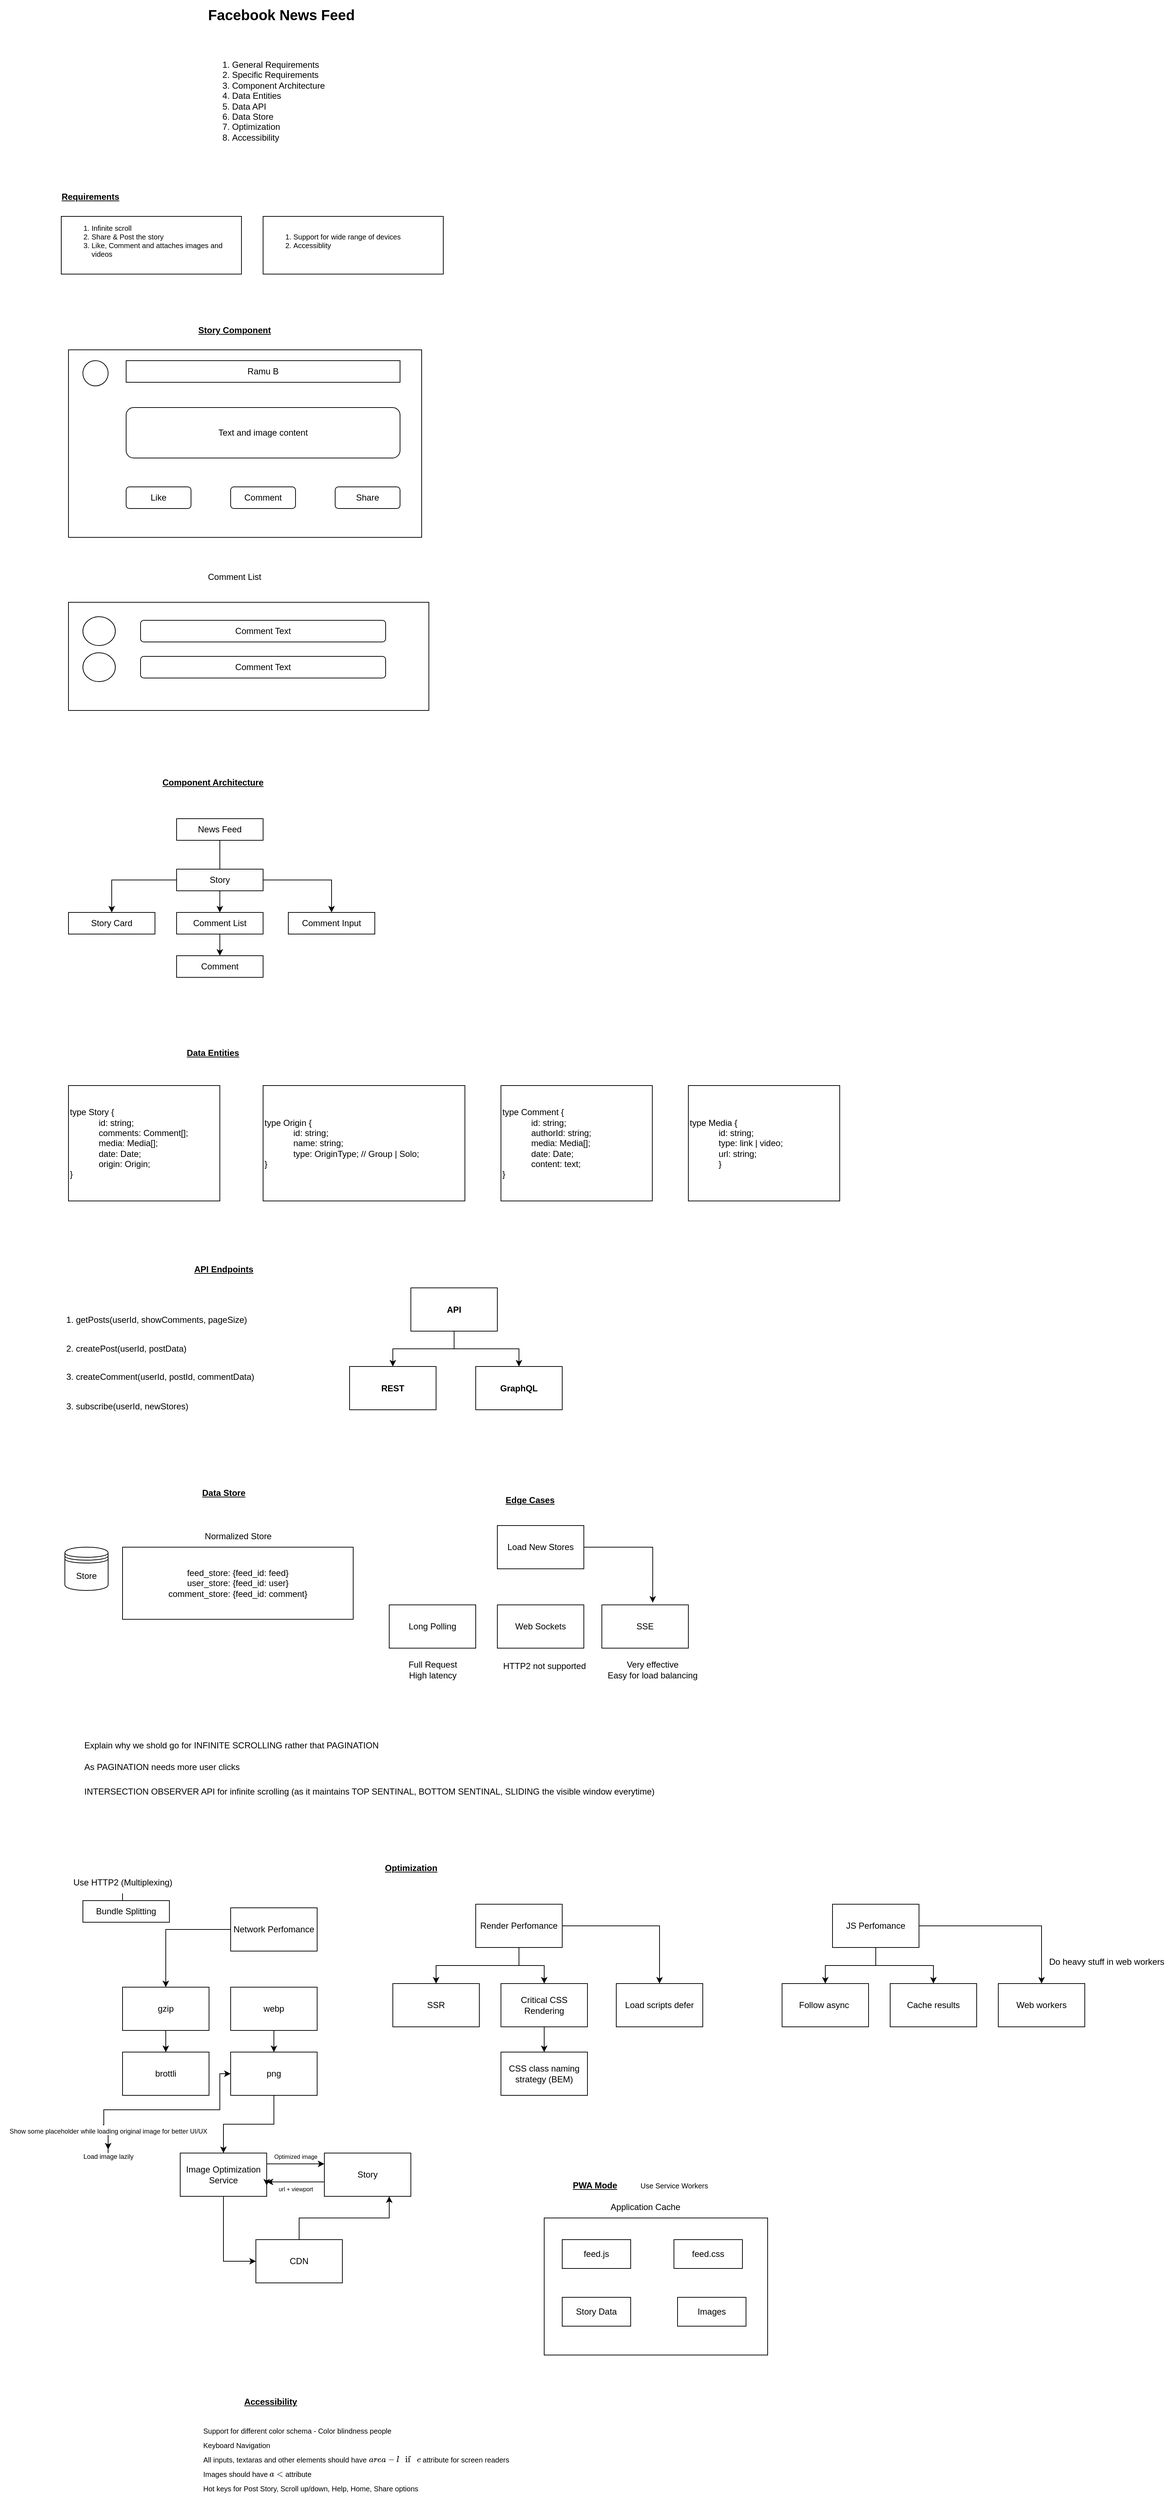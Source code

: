<mxfile version="24.7.6">
  <diagram name="Page-1" id="sGkeYeLTwI-BVsEGscHQ">
    <mxGraphModel dx="1581" dy="462" grid="1" gridSize="10" guides="1" tooltips="1" connect="1" arrows="1" fold="1" page="1" pageScale="1" pageWidth="850" pageHeight="1100" math="0" shadow="0">
      <root>
        <mxCell id="0" />
        <mxCell id="1" parent="0" />
        <mxCell id="mzd9-QrbxVnTwReY6IDV-1" value="Facebook News Feed" style="text;html=1;align=center;verticalAlign=middle;resizable=0;points=[];autosize=1;strokeColor=none;fillColor=none;fontStyle=1;fontSize=20;" parent="1" vertex="1">
          <mxGeometry x="245" y="25" width="220" height="40" as="geometry" />
        </mxCell>
        <mxCell id="tEh3jCyai3d1klcnOZ62-4" value="&lt;ol&gt;&lt;li&gt;General Requirements&lt;/li&gt;&lt;li&gt;Specific Requirements&lt;/li&gt;&lt;li&gt;Component Architecture&lt;/li&gt;&lt;li&gt;Data Entities&lt;/li&gt;&lt;li&gt;Data API&lt;/li&gt;&lt;li&gt;Data Store&lt;/li&gt;&lt;li&gt;Optimization&lt;/li&gt;&lt;li&gt;&lt;span style=&quot;background-color: initial;&quot;&gt;Accessibility&lt;/span&gt;&lt;/li&gt;&lt;/ol&gt;" style="text;html=1;align=left;verticalAlign=middle;resizable=0;points=[];autosize=1;strokeColor=none;fillColor=none;" vertex="1" parent="1">
          <mxGeometry x="245" y="90" width="190" height="150" as="geometry" />
        </mxCell>
        <mxCell id="tEh3jCyai3d1klcnOZ62-6" value="Requirements&lt;div&gt;&lt;br&gt;&lt;/div&gt;" style="text;html=1;align=center;verticalAlign=middle;resizable=0;points=[];autosize=1;strokeColor=none;fillColor=none;fontStyle=5" vertex="1" parent="1">
          <mxGeometry x="40" y="285" width="100" height="40" as="geometry" />
        </mxCell>
        <mxCell id="tEh3jCyai3d1klcnOZ62-7" value="&lt;ol style=&quot;font-size: 10px;&quot;&gt;&lt;li style=&quot;&quot;&gt;&lt;font style=&quot;font-size: 10px;&quot;&gt;Infinite scroll&lt;/font&gt;&lt;/li&gt;&lt;li style=&quot;&quot;&gt;&lt;font style=&quot;font-size: 10px;&quot;&gt;Share &amp;amp; Post the story&lt;/font&gt;&lt;/li&gt;&lt;li style=&quot;&quot;&gt;&lt;font style=&quot;font-size: 10px;&quot;&gt;Like, Comment and attaches images and videos&lt;/font&gt;&lt;/li&gt;&lt;/ol&gt;&lt;div style=&quot;font-size: 10px;&quot;&gt;&lt;br&gt;&lt;/div&gt;" style="rounded=0;whiteSpace=wrap;html=1;align=left;" vertex="1" parent="1">
          <mxGeometry x="50" y="325" width="250" height="80" as="geometry" />
        </mxCell>
        <mxCell id="tEh3jCyai3d1klcnOZ62-8" value="&lt;ol style=&quot;font-size: 10px;&quot;&gt;&lt;li style=&quot;&quot;&gt;&lt;span style=&quot;background-color: initial;&quot;&gt;Support for wide range of devices&lt;/span&gt;&lt;/li&gt;&lt;li style=&quot;&quot;&gt;&lt;span style=&quot;background-color: initial;&quot;&gt;Accessiblity&lt;/span&gt;&lt;/li&gt;&lt;/ol&gt;&lt;div style=&quot;font-size: 10px;&quot;&gt;&lt;br&gt;&lt;/div&gt;" style="rounded=0;whiteSpace=wrap;html=1;align=left;" vertex="1" parent="1">
          <mxGeometry x="330" y="325" width="250" height="80" as="geometry" />
        </mxCell>
        <mxCell id="tEh3jCyai3d1klcnOZ62-9" value="&lt;div&gt;Story Component&lt;/div&gt;&lt;div&gt;&lt;br&gt;&lt;/div&gt;" style="text;html=1;align=center;verticalAlign=middle;resizable=0;points=[];autosize=1;strokeColor=none;fillColor=none;fontStyle=5" vertex="1" parent="1">
          <mxGeometry x="230" y="470" width="120" height="40" as="geometry" />
        </mxCell>
        <mxCell id="tEh3jCyai3d1klcnOZ62-10" value="" style="rounded=0;whiteSpace=wrap;html=1;" vertex="1" parent="1">
          <mxGeometry x="60" y="510" width="490" height="260" as="geometry" />
        </mxCell>
        <mxCell id="tEh3jCyai3d1klcnOZ62-11" value="" style="ellipse;whiteSpace=wrap;html=1;" vertex="1" parent="1">
          <mxGeometry x="80" y="525" width="35" height="35" as="geometry" />
        </mxCell>
        <mxCell id="tEh3jCyai3d1klcnOZ62-12" value="Ramu B" style="rounded=0;whiteSpace=wrap;html=1;" vertex="1" parent="1">
          <mxGeometry x="140" y="525" width="380" height="30" as="geometry" />
        </mxCell>
        <mxCell id="tEh3jCyai3d1klcnOZ62-13" value="Text and image content" style="rounded=1;whiteSpace=wrap;html=1;" vertex="1" parent="1">
          <mxGeometry x="140" y="590" width="380" height="70" as="geometry" />
        </mxCell>
        <mxCell id="tEh3jCyai3d1klcnOZ62-15" value="Like" style="rounded=1;whiteSpace=wrap;html=1;" vertex="1" parent="1">
          <mxGeometry x="140" y="700" width="90" height="30" as="geometry" />
        </mxCell>
        <mxCell id="tEh3jCyai3d1klcnOZ62-16" value="Share" style="rounded=1;whiteSpace=wrap;html=1;" vertex="1" parent="1">
          <mxGeometry x="430" y="700" width="90" height="30" as="geometry" />
        </mxCell>
        <mxCell id="tEh3jCyai3d1klcnOZ62-17" value="Comment" style="rounded=1;whiteSpace=wrap;html=1;" vertex="1" parent="1">
          <mxGeometry x="285" y="700" width="90" height="30" as="geometry" />
        </mxCell>
        <mxCell id="tEh3jCyai3d1klcnOZ62-18" value="" style="rounded=0;whiteSpace=wrap;html=1;" vertex="1" parent="1">
          <mxGeometry x="60" y="860" width="500" height="150" as="geometry" />
        </mxCell>
        <mxCell id="tEh3jCyai3d1klcnOZ62-19" value="Comment List" style="text;html=1;align=center;verticalAlign=middle;resizable=0;points=[];autosize=1;strokeColor=none;fillColor=none;" vertex="1" parent="1">
          <mxGeometry x="240" y="810" width="100" height="30" as="geometry" />
        </mxCell>
        <mxCell id="tEh3jCyai3d1klcnOZ62-20" value="" style="ellipse;whiteSpace=wrap;html=1;" vertex="1" parent="1">
          <mxGeometry x="80" y="880" width="45" height="40" as="geometry" />
        </mxCell>
        <mxCell id="tEh3jCyai3d1klcnOZ62-21" value="Comment Text" style="rounded=1;whiteSpace=wrap;html=1;" vertex="1" parent="1">
          <mxGeometry x="160" y="885" width="340" height="30" as="geometry" />
        </mxCell>
        <mxCell id="tEh3jCyai3d1klcnOZ62-22" value="Comment Text" style="rounded=1;whiteSpace=wrap;html=1;" vertex="1" parent="1">
          <mxGeometry x="160" y="935" width="340" height="30" as="geometry" />
        </mxCell>
        <mxCell id="tEh3jCyai3d1klcnOZ62-23" value="" style="ellipse;whiteSpace=wrap;html=1;" vertex="1" parent="1">
          <mxGeometry x="80" y="930" width="45" height="40" as="geometry" />
        </mxCell>
        <mxCell id="tEh3jCyai3d1klcnOZ62-25" value="&lt;div&gt;Component Architecture&lt;/div&gt;" style="text;html=1;align=center;verticalAlign=middle;resizable=0;points=[];autosize=1;strokeColor=none;fillColor=none;fontStyle=5" vertex="1" parent="1">
          <mxGeometry x="185" y="1095" width="150" height="30" as="geometry" />
        </mxCell>
        <mxCell id="tEh3jCyai3d1klcnOZ62-45" value="" style="edgeStyle=orthogonalEdgeStyle;rounded=0;orthogonalLoop=1;jettySize=auto;html=1;" edge="1" parent="1" source="tEh3jCyai3d1klcnOZ62-26" target="tEh3jCyai3d1klcnOZ62-28">
          <mxGeometry relative="1" as="geometry" />
        </mxCell>
        <mxCell id="tEh3jCyai3d1klcnOZ62-26" value="News Feed" style="whiteSpace=wrap;html=1;" vertex="1" parent="1">
          <mxGeometry x="210" y="1160" width="120" height="30" as="geometry" />
        </mxCell>
        <mxCell id="tEh3jCyai3d1klcnOZ62-43" style="edgeStyle=orthogonalEdgeStyle;rounded=0;orthogonalLoop=1;jettySize=auto;html=1;entryX=0.5;entryY=0;entryDx=0;entryDy=0;" edge="1" parent="1" source="tEh3jCyai3d1klcnOZ62-27" target="tEh3jCyai3d1klcnOZ62-29">
          <mxGeometry relative="1" as="geometry" />
        </mxCell>
        <mxCell id="tEh3jCyai3d1klcnOZ62-44" style="edgeStyle=orthogonalEdgeStyle;rounded=0;orthogonalLoop=1;jettySize=auto;html=1;entryX=0.5;entryY=0;entryDx=0;entryDy=0;" edge="1" parent="1" source="tEh3jCyai3d1klcnOZ62-27" target="tEh3jCyai3d1klcnOZ62-31">
          <mxGeometry relative="1" as="geometry" />
        </mxCell>
        <mxCell id="tEh3jCyai3d1klcnOZ62-27" value="Story" style="whiteSpace=wrap;html=1;" vertex="1" parent="1">
          <mxGeometry x="210" y="1230" width="120" height="30" as="geometry" />
        </mxCell>
        <mxCell id="tEh3jCyai3d1klcnOZ62-36" value="" style="edgeStyle=orthogonalEdgeStyle;rounded=0;orthogonalLoop=1;jettySize=auto;html=1;" edge="1" parent="1" source="tEh3jCyai3d1klcnOZ62-28" target="tEh3jCyai3d1klcnOZ62-32">
          <mxGeometry relative="1" as="geometry" />
        </mxCell>
        <mxCell id="tEh3jCyai3d1klcnOZ62-28" value="Comment List" style="whiteSpace=wrap;html=1;" vertex="1" parent="1">
          <mxGeometry x="210" y="1290" width="120" height="30" as="geometry" />
        </mxCell>
        <mxCell id="tEh3jCyai3d1klcnOZ62-29" value="Comment Input" style="whiteSpace=wrap;html=1;" vertex="1" parent="1">
          <mxGeometry x="365" y="1290" width="120" height="30" as="geometry" />
        </mxCell>
        <mxCell id="tEh3jCyai3d1klcnOZ62-31" value="Story Card" style="whiteSpace=wrap;html=1;" vertex="1" parent="1">
          <mxGeometry x="60" y="1290" width="120" height="30" as="geometry" />
        </mxCell>
        <mxCell id="tEh3jCyai3d1klcnOZ62-32" value="Comment" style="whiteSpace=wrap;html=1;" vertex="1" parent="1">
          <mxGeometry x="210" y="1350" width="120" height="30" as="geometry" />
        </mxCell>
        <mxCell id="tEh3jCyai3d1klcnOZ62-46" value="&lt;div&gt;Data Entities&lt;/div&gt;" style="text;html=1;align=center;verticalAlign=middle;resizable=0;points=[];autosize=1;strokeColor=none;fillColor=none;fontStyle=5" vertex="1" parent="1">
          <mxGeometry x="215" y="1470" width="90" height="30" as="geometry" />
        </mxCell>
        <mxCell id="tEh3jCyai3d1klcnOZ62-51" value="type Story {&lt;blockquote style=&quot;margin: 0 0 0 40px; border: none; padding: 0px;&quot;&gt;&lt;div&gt;id: string;&lt;/div&gt;&lt;div&gt;comments: Comment[];&lt;/div&gt;&lt;div&gt;media: Media[];&lt;/div&gt;&lt;div&gt;date: Date;&lt;/div&gt;&lt;div&gt;origin: Origin;&lt;/div&gt;&lt;/blockquote&gt;&lt;div&gt;}&lt;/div&gt;" style="whiteSpace=wrap;html=1;align=left;" vertex="1" parent="1">
          <mxGeometry x="60" y="1530" width="210" height="160" as="geometry" />
        </mxCell>
        <mxCell id="tEh3jCyai3d1klcnOZ62-52" value="type Origin {&lt;blockquote style=&quot;margin: 0 0 0 40px; border: none; padding: 0px;&quot;&gt;&lt;div&gt;id: string;&lt;/div&gt;&lt;div&gt;name: string;&lt;/div&gt;&lt;div&gt;type: OriginType; // Group | Solo;&lt;/div&gt;&lt;/blockquote&gt;&lt;div&gt;}&lt;/div&gt;" style="whiteSpace=wrap;html=1;align=left;" vertex="1" parent="1">
          <mxGeometry x="330" y="1530" width="280" height="160" as="geometry" />
        </mxCell>
        <mxCell id="tEh3jCyai3d1klcnOZ62-53" value="type Comment {&lt;blockquote style=&quot;margin: 0 0 0 40px; border: none; padding: 0px;&quot;&gt;&lt;div&gt;id: string;&lt;/div&gt;&lt;div&gt;authorId: string;&lt;/div&gt;&lt;div&gt;media: Media[];&lt;/div&gt;&lt;div&gt;date: Date;&lt;/div&gt;&lt;div&gt;content: text;&lt;/div&gt;&lt;/blockquote&gt;&lt;div&gt;}&lt;/div&gt;" style="whiteSpace=wrap;html=1;align=left;" vertex="1" parent="1">
          <mxGeometry x="660" y="1530" width="210" height="160" as="geometry" />
        </mxCell>
        <mxCell id="tEh3jCyai3d1klcnOZ62-54" value="type Media {&lt;blockquote style=&quot;margin: 0 0 0 40px; border: none; padding: 0px;&quot;&gt;&lt;div&gt;id: string;&lt;/div&gt;&lt;div&gt;type: link | video;&lt;/div&gt;&lt;div&gt;url: string;&lt;/div&gt;&lt;div&gt;}&lt;/div&gt;&lt;/blockquote&gt;" style="whiteSpace=wrap;html=1;align=left;" vertex="1" parent="1">
          <mxGeometry x="920" y="1530" width="210" height="160" as="geometry" />
        </mxCell>
        <mxCell id="tEh3jCyai3d1klcnOZ62-55" value="&lt;div&gt;API Endpoints&lt;/div&gt;" style="text;html=1;align=center;verticalAlign=middle;resizable=0;points=[];autosize=1;strokeColor=none;fillColor=none;fontStyle=5" vertex="1" parent="1">
          <mxGeometry x="225" y="1770" width="100" height="30" as="geometry" />
        </mxCell>
        <mxCell id="tEh3jCyai3d1klcnOZ62-56" value="1. getPosts(userId, showComments, pageSize)" style="text;html=1;align=left;verticalAlign=middle;resizable=0;points=[];autosize=1;strokeColor=none;fillColor=none;" vertex="1" parent="1">
          <mxGeometry x="55" y="1840" width="270" height="30" as="geometry" />
        </mxCell>
        <mxCell id="tEh3jCyai3d1klcnOZ62-58" value="2. createPost(userId, postData)" style="text;html=1;align=left;verticalAlign=middle;resizable=0;points=[];autosize=1;strokeColor=none;fillColor=none;" vertex="1" parent="1">
          <mxGeometry x="55" y="1880" width="190" height="30" as="geometry" />
        </mxCell>
        <mxCell id="tEh3jCyai3d1klcnOZ62-59" value="3. createComment(userId, postId, commentData)" style="text;html=1;align=left;verticalAlign=middle;resizable=0;points=[];autosize=1;strokeColor=none;fillColor=none;" vertex="1" parent="1">
          <mxGeometry x="55" y="1919" width="280" height="30" as="geometry" />
        </mxCell>
        <mxCell id="tEh3jCyai3d1klcnOZ62-63" value="" style="edgeStyle=orthogonalEdgeStyle;rounded=0;orthogonalLoop=1;jettySize=auto;html=1;" edge="1" parent="1" source="tEh3jCyai3d1klcnOZ62-60" target="tEh3jCyai3d1klcnOZ62-61">
          <mxGeometry relative="1" as="geometry" />
        </mxCell>
        <mxCell id="tEh3jCyai3d1klcnOZ62-64" style="edgeStyle=orthogonalEdgeStyle;rounded=0;orthogonalLoop=1;jettySize=auto;html=1;" edge="1" parent="1" source="tEh3jCyai3d1klcnOZ62-60" target="tEh3jCyai3d1klcnOZ62-62">
          <mxGeometry relative="1" as="geometry" />
        </mxCell>
        <mxCell id="tEh3jCyai3d1klcnOZ62-60" value="&lt;b&gt;API&lt;/b&gt;" style="whiteSpace=wrap;html=1;" vertex="1" parent="1">
          <mxGeometry x="535" y="1810.5" width="120" height="60" as="geometry" />
        </mxCell>
        <mxCell id="tEh3jCyai3d1klcnOZ62-61" value="&lt;b&gt;REST&lt;/b&gt;" style="whiteSpace=wrap;html=1;" vertex="1" parent="1">
          <mxGeometry x="450" y="1919.5" width="120" height="60" as="geometry" />
        </mxCell>
        <mxCell id="tEh3jCyai3d1klcnOZ62-62" value="&lt;b&gt;GraphQL&lt;/b&gt;" style="whiteSpace=wrap;html=1;" vertex="1" parent="1">
          <mxGeometry x="625" y="1919.5" width="120" height="60" as="geometry" />
        </mxCell>
        <mxCell id="tEh3jCyai3d1klcnOZ62-65" value="&lt;div&gt;Data Store&lt;/div&gt;" style="text;html=1;align=center;verticalAlign=middle;resizable=0;points=[];autosize=1;strokeColor=none;fillColor=none;fontStyle=5" vertex="1" parent="1">
          <mxGeometry x="235" y="2080" width="80" height="30" as="geometry" />
        </mxCell>
        <mxCell id="tEh3jCyai3d1klcnOZ62-66" value="Store" style="shape=datastore;whiteSpace=wrap;html=1;" vertex="1" parent="1">
          <mxGeometry x="55" y="2170" width="60" height="60" as="geometry" />
        </mxCell>
        <mxCell id="tEh3jCyai3d1klcnOZ62-67" value="feed_store: {feed_id: feed}&lt;div&gt;user_store: {feed_id: user}&lt;br&gt;&lt;/div&gt;&lt;div&gt;comment_store: {feed_id: comment}&lt;br&gt;&lt;/div&gt;" style="whiteSpace=wrap;html=1;" vertex="1" parent="1">
          <mxGeometry x="135" y="2170" width="320" height="100" as="geometry" />
        </mxCell>
        <mxCell id="tEh3jCyai3d1klcnOZ62-68" value="Normalized Store" style="text;html=1;align=center;verticalAlign=middle;resizable=0;points=[];autosize=1;strokeColor=none;fillColor=none;" vertex="1" parent="1">
          <mxGeometry x="235" y="2140" width="120" height="30" as="geometry" />
        </mxCell>
        <mxCell id="tEh3jCyai3d1klcnOZ62-69" value="&lt;div&gt;Edge Cases&lt;/div&gt;" style="text;html=1;align=center;verticalAlign=middle;resizable=0;points=[];autosize=1;strokeColor=none;fillColor=none;fontStyle=5" vertex="1" parent="1">
          <mxGeometry x="655" y="2090" width="90" height="30" as="geometry" />
        </mxCell>
        <mxCell id="tEh3jCyai3d1klcnOZ62-70" value="Load New Stores" style="whiteSpace=wrap;html=1;" vertex="1" parent="1">
          <mxGeometry x="655" y="2140" width="120" height="60" as="geometry" />
        </mxCell>
        <mxCell id="tEh3jCyai3d1klcnOZ62-71" value="Long Polling" style="whiteSpace=wrap;html=1;" vertex="1" parent="1">
          <mxGeometry x="505" y="2250" width="120" height="60" as="geometry" />
        </mxCell>
        <mxCell id="tEh3jCyai3d1klcnOZ62-72" value="Web Sockets" style="whiteSpace=wrap;html=1;" vertex="1" parent="1">
          <mxGeometry x="655" y="2250" width="120" height="60" as="geometry" />
        </mxCell>
        <mxCell id="tEh3jCyai3d1klcnOZ62-73" value="SSE" style="whiteSpace=wrap;html=1;" vertex="1" parent="1">
          <mxGeometry x="800" y="2250" width="120" height="60" as="geometry" />
        </mxCell>
        <mxCell id="tEh3jCyai3d1klcnOZ62-74" value="HTTP2 not supported" style="text;html=1;align=center;verticalAlign=middle;resizable=0;points=[];autosize=1;strokeColor=none;fillColor=none;" vertex="1" parent="1">
          <mxGeometry x="650" y="2320" width="140" height="30" as="geometry" />
        </mxCell>
        <mxCell id="tEh3jCyai3d1klcnOZ62-75" value="Full Request&lt;div&gt;High latency&lt;/div&gt;" style="text;html=1;align=center;verticalAlign=middle;resizable=0;points=[];autosize=1;strokeColor=none;fillColor=none;" vertex="1" parent="1">
          <mxGeometry x="520" y="2320" width="90" height="40" as="geometry" />
        </mxCell>
        <mxCell id="tEh3jCyai3d1klcnOZ62-79" style="edgeStyle=orthogonalEdgeStyle;rounded=0;orthogonalLoop=1;jettySize=auto;html=1;entryX=0.588;entryY=-0.052;entryDx=0;entryDy=0;entryPerimeter=0;" edge="1" parent="1" source="tEh3jCyai3d1klcnOZ62-70" target="tEh3jCyai3d1klcnOZ62-73">
          <mxGeometry relative="1" as="geometry" />
        </mxCell>
        <mxCell id="tEh3jCyai3d1klcnOZ62-80" value="Very effective&lt;div&gt;Easy for load balancing&lt;/div&gt;" style="text;html=1;align=center;verticalAlign=middle;resizable=0;points=[];autosize=1;strokeColor=none;fillColor=none;" vertex="1" parent="1">
          <mxGeometry x="795" y="2320" width="150" height="40" as="geometry" />
        </mxCell>
        <mxCell id="tEh3jCyai3d1klcnOZ62-81" value="3. subscribe(userId, newStores)" style="text;html=1;align=left;verticalAlign=middle;resizable=0;points=[];autosize=1;strokeColor=none;fillColor=none;" vertex="1" parent="1">
          <mxGeometry x="55" y="1960" width="190" height="30" as="geometry" />
        </mxCell>
        <mxCell id="tEh3jCyai3d1klcnOZ62-82" value="Explain why we shold go for INFINITE SCROLLING rather that PAGINATION" style="text;html=1;align=left;verticalAlign=middle;resizable=0;points=[];autosize=1;strokeColor=none;fillColor=none;" vertex="1" parent="1">
          <mxGeometry x="80" y="2430" width="430" height="30" as="geometry" />
        </mxCell>
        <mxCell id="tEh3jCyai3d1klcnOZ62-83" value="As PAGINATION needs more user clicks" style="text;html=1;align=left;verticalAlign=middle;resizable=0;points=[];autosize=1;strokeColor=none;fillColor=none;" vertex="1" parent="1">
          <mxGeometry x="80" y="2460" width="240" height="30" as="geometry" />
        </mxCell>
        <mxCell id="tEh3jCyai3d1klcnOZ62-84" value="INTERSECTION OBSERVER API for infinite scrolling (as it maintains TOP SENTINAL, BOTTOM SENTINAL, SLIDING the visible window everytime)" style="text;html=1;align=left;verticalAlign=middle;resizable=0;points=[];autosize=1;strokeColor=none;fillColor=none;" vertex="1" parent="1">
          <mxGeometry x="80" y="2494" width="810" height="30" as="geometry" />
        </mxCell>
        <mxCell id="tEh3jCyai3d1klcnOZ62-85" value="&lt;div&gt;Optimization&lt;/div&gt;" style="text;html=1;align=center;verticalAlign=middle;resizable=0;points=[];autosize=1;strokeColor=none;fillColor=none;fontStyle=5" vertex="1" parent="1">
          <mxGeometry x="490" y="2600" width="90" height="30" as="geometry" />
        </mxCell>
        <mxCell id="tEh3jCyai3d1klcnOZ62-90" value="" style="edgeStyle=orthogonalEdgeStyle;rounded=0;orthogonalLoop=1;jettySize=auto;html=1;" edge="1" parent="1" source="tEh3jCyai3d1klcnOZ62-86" target="tEh3jCyai3d1klcnOZ62-89">
          <mxGeometry relative="1" as="geometry" />
        </mxCell>
        <mxCell id="tEh3jCyai3d1klcnOZ62-86" value="Network Perfomance" style="whiteSpace=wrap;html=1;" vertex="1" parent="1">
          <mxGeometry x="285" y="2670" width="120" height="60" as="geometry" />
        </mxCell>
        <mxCell id="tEh3jCyai3d1klcnOZ62-113" value="" style="edgeStyle=orthogonalEdgeStyle;rounded=0;orthogonalLoop=1;jettySize=auto;html=1;" edge="1" parent="1" source="tEh3jCyai3d1klcnOZ62-87" target="tEh3jCyai3d1klcnOZ62-112">
          <mxGeometry relative="1" as="geometry" />
        </mxCell>
        <mxCell id="tEh3jCyai3d1klcnOZ62-116" style="edgeStyle=orthogonalEdgeStyle;rounded=0;orthogonalLoop=1;jettySize=auto;html=1;entryX=0.5;entryY=0;entryDx=0;entryDy=0;" edge="1" parent="1" source="tEh3jCyai3d1klcnOZ62-87" target="tEh3jCyai3d1klcnOZ62-114">
          <mxGeometry relative="1" as="geometry" />
        </mxCell>
        <mxCell id="tEh3jCyai3d1klcnOZ62-118" style="edgeStyle=orthogonalEdgeStyle;rounded=0;orthogonalLoop=1;jettySize=auto;html=1;entryX=0.5;entryY=0;entryDx=0;entryDy=0;" edge="1" parent="1" source="tEh3jCyai3d1klcnOZ62-87" target="tEh3jCyai3d1klcnOZ62-117">
          <mxGeometry relative="1" as="geometry" />
        </mxCell>
        <mxCell id="tEh3jCyai3d1klcnOZ62-87" value="Render Perfomance" style="whiteSpace=wrap;html=1;" vertex="1" parent="1">
          <mxGeometry x="625" y="2665" width="120" height="60" as="geometry" />
        </mxCell>
        <mxCell id="tEh3jCyai3d1klcnOZ62-120" style="edgeStyle=orthogonalEdgeStyle;rounded=0;orthogonalLoop=1;jettySize=auto;html=1;entryX=0.5;entryY=0;entryDx=0;entryDy=0;" edge="1" parent="1" source="tEh3jCyai3d1klcnOZ62-88" target="tEh3jCyai3d1klcnOZ62-119">
          <mxGeometry relative="1" as="geometry" />
        </mxCell>
        <mxCell id="tEh3jCyai3d1klcnOZ62-123" style="edgeStyle=orthogonalEdgeStyle;rounded=0;orthogonalLoop=1;jettySize=auto;html=1;entryX=0.5;entryY=0;entryDx=0;entryDy=0;" edge="1" parent="1" source="tEh3jCyai3d1klcnOZ62-88" target="tEh3jCyai3d1klcnOZ62-121">
          <mxGeometry relative="1" as="geometry" />
        </mxCell>
        <mxCell id="tEh3jCyai3d1klcnOZ62-124" style="edgeStyle=orthogonalEdgeStyle;rounded=0;orthogonalLoop=1;jettySize=auto;html=1;entryX=0.5;entryY=0;entryDx=0;entryDy=0;" edge="1" parent="1" source="tEh3jCyai3d1klcnOZ62-88" target="tEh3jCyai3d1klcnOZ62-122">
          <mxGeometry relative="1" as="geometry" />
        </mxCell>
        <mxCell id="tEh3jCyai3d1klcnOZ62-88" value="JS Perfomance" style="whiteSpace=wrap;html=1;" vertex="1" parent="1">
          <mxGeometry x="1120" y="2665" width="120" height="60" as="geometry" />
        </mxCell>
        <mxCell id="tEh3jCyai3d1klcnOZ62-93" value="" style="edgeStyle=orthogonalEdgeStyle;rounded=0;orthogonalLoop=1;jettySize=auto;html=1;" edge="1" parent="1" source="tEh3jCyai3d1klcnOZ62-89" target="tEh3jCyai3d1klcnOZ62-91">
          <mxGeometry relative="1" as="geometry" />
        </mxCell>
        <mxCell id="tEh3jCyai3d1klcnOZ62-89" value="gzip" style="whiteSpace=wrap;html=1;" vertex="1" parent="1">
          <mxGeometry x="135" y="2780" width="120" height="60" as="geometry" />
        </mxCell>
        <mxCell id="tEh3jCyai3d1klcnOZ62-91" value="brottli" style="whiteSpace=wrap;html=1;" vertex="1" parent="1">
          <mxGeometry x="135" y="2870" width="120" height="60" as="geometry" />
        </mxCell>
        <mxCell id="tEh3jCyai3d1klcnOZ62-96" value="" style="edgeStyle=orthogonalEdgeStyle;rounded=0;orthogonalLoop=1;jettySize=auto;html=1;" edge="1" parent="1" source="tEh3jCyai3d1klcnOZ62-94" target="tEh3jCyai3d1klcnOZ62-95">
          <mxGeometry relative="1" as="geometry" />
        </mxCell>
        <mxCell id="tEh3jCyai3d1klcnOZ62-94" value="webp" style="whiteSpace=wrap;html=1;" vertex="1" parent="1">
          <mxGeometry x="285" y="2780" width="120" height="60" as="geometry" />
        </mxCell>
        <mxCell id="tEh3jCyai3d1klcnOZ62-108" style="edgeStyle=orthogonalEdgeStyle;rounded=0;orthogonalLoop=1;jettySize=auto;html=1;entryX=0.5;entryY=0;entryDx=0;entryDy=0;" edge="1" parent="1" source="tEh3jCyai3d1klcnOZ62-95" target="tEh3jCyai3d1klcnOZ62-97">
          <mxGeometry relative="1" as="geometry" />
        </mxCell>
        <mxCell id="tEh3jCyai3d1klcnOZ62-95" value="png" style="whiteSpace=wrap;html=1;" vertex="1" parent="1">
          <mxGeometry x="285" y="2870" width="120" height="60" as="geometry" />
        </mxCell>
        <mxCell id="tEh3jCyai3d1klcnOZ62-99" value="" style="edgeStyle=orthogonalEdgeStyle;rounded=0;orthogonalLoop=1;jettySize=auto;html=1;" edge="1" parent="1">
          <mxGeometry relative="1" as="geometry">
            <mxPoint x="335" y="3025.0" as="sourcePoint" />
            <mxPoint x="415" y="3025.0" as="targetPoint" />
            <Array as="points">
              <mxPoint x="370" y="3025" />
              <mxPoint x="370" y="3025" />
            </Array>
          </mxGeometry>
        </mxCell>
        <mxCell id="tEh3jCyai3d1klcnOZ62-105" style="edgeStyle=orthogonalEdgeStyle;rounded=0;orthogonalLoop=1;jettySize=auto;html=1;exitX=0.5;exitY=1;exitDx=0;exitDy=0;entryX=0;entryY=0.5;entryDx=0;entryDy=0;" edge="1" parent="1" source="tEh3jCyai3d1klcnOZ62-97" target="tEh3jCyai3d1klcnOZ62-104">
          <mxGeometry relative="1" as="geometry" />
        </mxCell>
        <mxCell id="tEh3jCyai3d1klcnOZ62-97" value="Image Optimization&lt;div&gt;Service&lt;/div&gt;" style="whiteSpace=wrap;html=1;" vertex="1" parent="1">
          <mxGeometry x="215" y="3010" width="120" height="60" as="geometry" />
        </mxCell>
        <mxCell id="tEh3jCyai3d1klcnOZ62-101" value="" style="edgeStyle=orthogonalEdgeStyle;rounded=0;orthogonalLoop=1;jettySize=auto;html=1;" edge="1" parent="1" source="tEh3jCyai3d1klcnOZ62-98" target="tEh3jCyai3d1klcnOZ62-97">
          <mxGeometry relative="1" as="geometry">
            <Array as="points">
              <mxPoint x="370" y="3050" />
              <mxPoint x="370" y="3050" />
            </Array>
          </mxGeometry>
        </mxCell>
        <mxCell id="tEh3jCyai3d1klcnOZ62-98" value="Story" style="whiteSpace=wrap;html=1;" vertex="1" parent="1">
          <mxGeometry x="415" y="3010" width="120" height="60" as="geometry" />
        </mxCell>
        <mxCell id="tEh3jCyai3d1klcnOZ62-100" value="" style="edgeStyle=orthogonalEdgeStyle;rounded=0;orthogonalLoop=1;jettySize=auto;html=1;entryX=1;entryY=0.75;entryDx=0;entryDy=0;" edge="1" parent="1" target="tEh3jCyai3d1klcnOZ62-97">
          <mxGeometry relative="1" as="geometry">
            <mxPoint x="335" y="3054" as="sourcePoint" />
            <mxPoint x="415" y="3054" as="targetPoint" />
          </mxGeometry>
        </mxCell>
        <mxCell id="tEh3jCyai3d1klcnOZ62-102" value="Optimized image" style="text;html=1;align=center;verticalAlign=middle;resizable=0;points=[];autosize=1;strokeColor=none;fillColor=none;fontSize=8;" vertex="1" parent="1">
          <mxGeometry x="335" y="3005" width="80" height="20" as="geometry" />
        </mxCell>
        <mxCell id="tEh3jCyai3d1klcnOZ62-103" value="url + viewport" style="text;html=1;align=center;verticalAlign=middle;resizable=0;points=[];autosize=1;strokeColor=none;fillColor=none;fontSize=8;" vertex="1" parent="1">
          <mxGeometry x="340" y="3050" width="70" height="20" as="geometry" />
        </mxCell>
        <mxCell id="tEh3jCyai3d1klcnOZ62-107" style="edgeStyle=orthogonalEdgeStyle;rounded=0;orthogonalLoop=1;jettySize=auto;html=1;entryX=0.75;entryY=1;entryDx=0;entryDy=0;" edge="1" parent="1" source="tEh3jCyai3d1klcnOZ62-104" target="tEh3jCyai3d1klcnOZ62-98">
          <mxGeometry relative="1" as="geometry" />
        </mxCell>
        <mxCell id="tEh3jCyai3d1klcnOZ62-104" value="CDN" style="whiteSpace=wrap;html=1;" vertex="1" parent="1">
          <mxGeometry x="320" y="3130" width="120" height="60" as="geometry" />
        </mxCell>
        <mxCell id="tEh3jCyai3d1klcnOZ62-111" value="" style="edgeStyle=orthogonalEdgeStyle;rounded=0;orthogonalLoop=1;jettySize=auto;html=1;" edge="1" parent="1" source="tEh3jCyai3d1klcnOZ62-109" target="tEh3jCyai3d1klcnOZ62-110">
          <mxGeometry relative="1" as="geometry" />
        </mxCell>
        <mxCell id="tEh3jCyai3d1klcnOZ62-109" value="Use HTTP2 (Multiplexing)" style="text;html=1;align=center;verticalAlign=middle;resizable=0;points=[];autosize=1;strokeColor=none;fillColor=none;" vertex="1" parent="1">
          <mxGeometry x="55" y="2620" width="160" height="30" as="geometry" />
        </mxCell>
        <mxCell id="tEh3jCyai3d1klcnOZ62-110" value="Bundle Splitting" style="whiteSpace=wrap;html=1;" vertex="1" parent="1">
          <mxGeometry x="80" y="2660" width="120" height="30" as="geometry" />
        </mxCell>
        <mxCell id="tEh3jCyai3d1klcnOZ62-112" value="SSR" style="whiteSpace=wrap;html=1;" vertex="1" parent="1">
          <mxGeometry x="510" y="2775" width="120" height="60" as="geometry" />
        </mxCell>
        <mxCell id="tEh3jCyai3d1klcnOZ62-127" value="" style="edgeStyle=orthogonalEdgeStyle;rounded=0;orthogonalLoop=1;jettySize=auto;html=1;" edge="1" parent="1" source="tEh3jCyai3d1klcnOZ62-114" target="tEh3jCyai3d1klcnOZ62-126">
          <mxGeometry relative="1" as="geometry" />
        </mxCell>
        <mxCell id="tEh3jCyai3d1klcnOZ62-114" value="Critical CSS Rendering" style="whiteSpace=wrap;html=1;" vertex="1" parent="1">
          <mxGeometry x="660" y="2775" width="120" height="60" as="geometry" />
        </mxCell>
        <mxCell id="tEh3jCyai3d1klcnOZ62-117" value="Load scripts defer" style="whiteSpace=wrap;html=1;" vertex="1" parent="1">
          <mxGeometry x="820" y="2775" width="120" height="60" as="geometry" />
        </mxCell>
        <mxCell id="tEh3jCyai3d1klcnOZ62-119" value="Follow async&amp;nbsp;" style="whiteSpace=wrap;html=1;" vertex="1" parent="1">
          <mxGeometry x="1050" y="2775" width="120" height="60" as="geometry" />
        </mxCell>
        <mxCell id="tEh3jCyai3d1klcnOZ62-121" value="Cache results" style="whiteSpace=wrap;html=1;" vertex="1" parent="1">
          <mxGeometry x="1200" y="2775" width="120" height="60" as="geometry" />
        </mxCell>
        <mxCell id="tEh3jCyai3d1klcnOZ62-122" value="Web workers" style="whiteSpace=wrap;html=1;" vertex="1" parent="1">
          <mxGeometry x="1350" y="2775" width="120" height="60" as="geometry" />
        </mxCell>
        <mxCell id="tEh3jCyai3d1klcnOZ62-125" value="Do heavy stuff in web workers" style="text;html=1;align=center;verticalAlign=middle;resizable=0;points=[];autosize=1;strokeColor=none;fillColor=none;" vertex="1" parent="1">
          <mxGeometry x="1410" y="2730" width="180" height="30" as="geometry" />
        </mxCell>
        <mxCell id="tEh3jCyai3d1klcnOZ62-126" value="CSS class naming&lt;div&gt;strategy (BEM)&lt;/div&gt;" style="whiteSpace=wrap;html=1;" vertex="1" parent="1">
          <mxGeometry x="660" y="2870" width="120" height="60" as="geometry" />
        </mxCell>
        <mxCell id="tEh3jCyai3d1klcnOZ62-129" style="edgeStyle=orthogonalEdgeStyle;rounded=0;orthogonalLoop=1;jettySize=auto;html=1;entryX=0;entryY=0.5;entryDx=0;entryDy=0;exitX=0.476;exitY=0.045;exitDx=0;exitDy=0;exitPerimeter=0;" edge="1" parent="1" source="tEh3jCyai3d1klcnOZ62-128" target="tEh3jCyai3d1klcnOZ62-95">
          <mxGeometry relative="1" as="geometry">
            <mxPoint x="190" y="2950.0" as="sourcePoint" />
            <mxPoint x="270" y="2900" as="targetPoint" />
            <Array as="points">
              <mxPoint x="109" y="2950" />
              <mxPoint x="270" y="2950" />
              <mxPoint x="270" y="2900" />
            </Array>
          </mxGeometry>
        </mxCell>
        <mxCell id="tEh3jCyai3d1klcnOZ62-131" value="" style="edgeStyle=orthogonalEdgeStyle;rounded=0;orthogonalLoop=1;jettySize=auto;html=1;" edge="1" parent="1" source="tEh3jCyai3d1klcnOZ62-128" target="tEh3jCyai3d1klcnOZ62-130">
          <mxGeometry relative="1" as="geometry" />
        </mxCell>
        <mxCell id="tEh3jCyai3d1klcnOZ62-128" value="Show some placeholder while loading original image for better UI/UX" style="text;html=1;align=center;verticalAlign=middle;resizable=0;points=[];autosize=1;strokeColor=none;fillColor=none;fontSize=9;" vertex="1" parent="1">
          <mxGeometry x="-35" y="2970" width="300" height="20" as="geometry" />
        </mxCell>
        <mxCell id="tEh3jCyai3d1klcnOZ62-130" value="Load image lazily" style="text;html=1;align=center;verticalAlign=middle;resizable=0;points=[];autosize=1;strokeColor=none;fillColor=none;fontSize=9;" vertex="1" parent="1">
          <mxGeometry x="70" y="3005" width="90" height="20" as="geometry" />
        </mxCell>
        <mxCell id="tEh3jCyai3d1klcnOZ62-132" value="&lt;div&gt;PWA Mode&lt;/div&gt;" style="text;html=1;align=center;verticalAlign=middle;resizable=0;points=[];autosize=1;strokeColor=none;fillColor=none;fontStyle=5" vertex="1" parent="1">
          <mxGeometry x="750" y="3040" width="80" height="30" as="geometry" />
        </mxCell>
        <mxCell id="tEh3jCyai3d1klcnOZ62-133" value="Use Service Workers" style="text;html=1;align=center;verticalAlign=middle;resizable=0;points=[];autosize=1;strokeColor=none;fillColor=none;fontSize=10;" vertex="1" parent="1">
          <mxGeometry x="840" y="3040" width="120" height="30" as="geometry" />
        </mxCell>
        <mxCell id="tEh3jCyai3d1klcnOZ62-134" value="" style="whiteSpace=wrap;html=1;" vertex="1" parent="1">
          <mxGeometry x="720" y="3100" width="310" height="190" as="geometry" />
        </mxCell>
        <mxCell id="tEh3jCyai3d1klcnOZ62-135" value="Application Cache" style="text;html=1;align=center;verticalAlign=middle;resizable=0;points=[];autosize=1;strokeColor=none;fillColor=none;" vertex="1" parent="1">
          <mxGeometry x="800" y="3070" width="120" height="30" as="geometry" />
        </mxCell>
        <mxCell id="tEh3jCyai3d1klcnOZ62-136" value="feed.js" style="whiteSpace=wrap;html=1;" vertex="1" parent="1">
          <mxGeometry x="745" y="3130" width="95" height="40" as="geometry" />
        </mxCell>
        <mxCell id="tEh3jCyai3d1klcnOZ62-137" value="feed.css" style="whiteSpace=wrap;html=1;" vertex="1" parent="1">
          <mxGeometry x="900" y="3130" width="95" height="40" as="geometry" />
        </mxCell>
        <mxCell id="tEh3jCyai3d1klcnOZ62-138" value="Story Data" style="whiteSpace=wrap;html=1;" vertex="1" parent="1">
          <mxGeometry x="745" y="3210" width="95" height="40" as="geometry" />
        </mxCell>
        <mxCell id="tEh3jCyai3d1klcnOZ62-139" value="Images" style="whiteSpace=wrap;html=1;" vertex="1" parent="1">
          <mxGeometry x="905" y="3210" width="95" height="40" as="geometry" />
        </mxCell>
        <mxCell id="tEh3jCyai3d1klcnOZ62-140" value="&lt;div&gt;Accessibility&lt;/div&gt;" style="text;html=1;align=center;verticalAlign=middle;resizable=0;points=[];autosize=1;strokeColor=none;fillColor=none;fontStyle=5" vertex="1" parent="1">
          <mxGeometry x="295" y="3340" width="90" height="30" as="geometry" />
        </mxCell>
        <mxCell id="tEh3jCyai3d1klcnOZ62-141" value="Support for different color schema - Color blindness people&amp;nbsp;" style="text;html=1;align=left;verticalAlign=middle;resizable=0;points=[];autosize=1;strokeColor=none;fillColor=none;fontSize=10;" vertex="1" parent="1">
          <mxGeometry x="245" y="3380" width="290" height="30" as="geometry" />
        </mxCell>
        <mxCell id="tEh3jCyai3d1klcnOZ62-142" value="Keyboard Navigation" style="text;html=1;align=left;verticalAlign=middle;resizable=0;points=[];autosize=1;strokeColor=none;fillColor=none;fontSize=10;" vertex="1" parent="1">
          <mxGeometry x="245" y="3400" width="120" height="30" as="geometry" />
        </mxCell>
        <mxCell id="tEh3jCyai3d1klcnOZ62-143" value="All inputs, textaras and other elements should have `area-life` attribute for screen readers" style="text;html=1;align=left;verticalAlign=middle;resizable=0;points=[];autosize=1;strokeColor=none;fillColor=none;fontSize=10;" vertex="1" parent="1">
          <mxGeometry x="245" y="3420" width="420" height="30" as="geometry" />
        </mxCell>
        <mxCell id="tEh3jCyai3d1klcnOZ62-144" value="Images should have `alt` attribute" style="text;html=1;align=left;verticalAlign=middle;resizable=0;points=[];autosize=1;strokeColor=none;fillColor=none;fontSize=10;" vertex="1" parent="1">
          <mxGeometry x="245" y="3440" width="170" height="30" as="geometry" />
        </mxCell>
        <mxCell id="tEh3jCyai3d1klcnOZ62-145" value="Hot keys for Post Story, Scroll up/down, Help, Home, Share options" style="text;html=1;align=left;verticalAlign=middle;resizable=0;points=[];autosize=1;strokeColor=none;fillColor=none;fontSize=10;" vertex="1" parent="1">
          <mxGeometry x="245" y="3460" width="320" height="30" as="geometry" />
        </mxCell>
      </root>
    </mxGraphModel>
  </diagram>
</mxfile>
